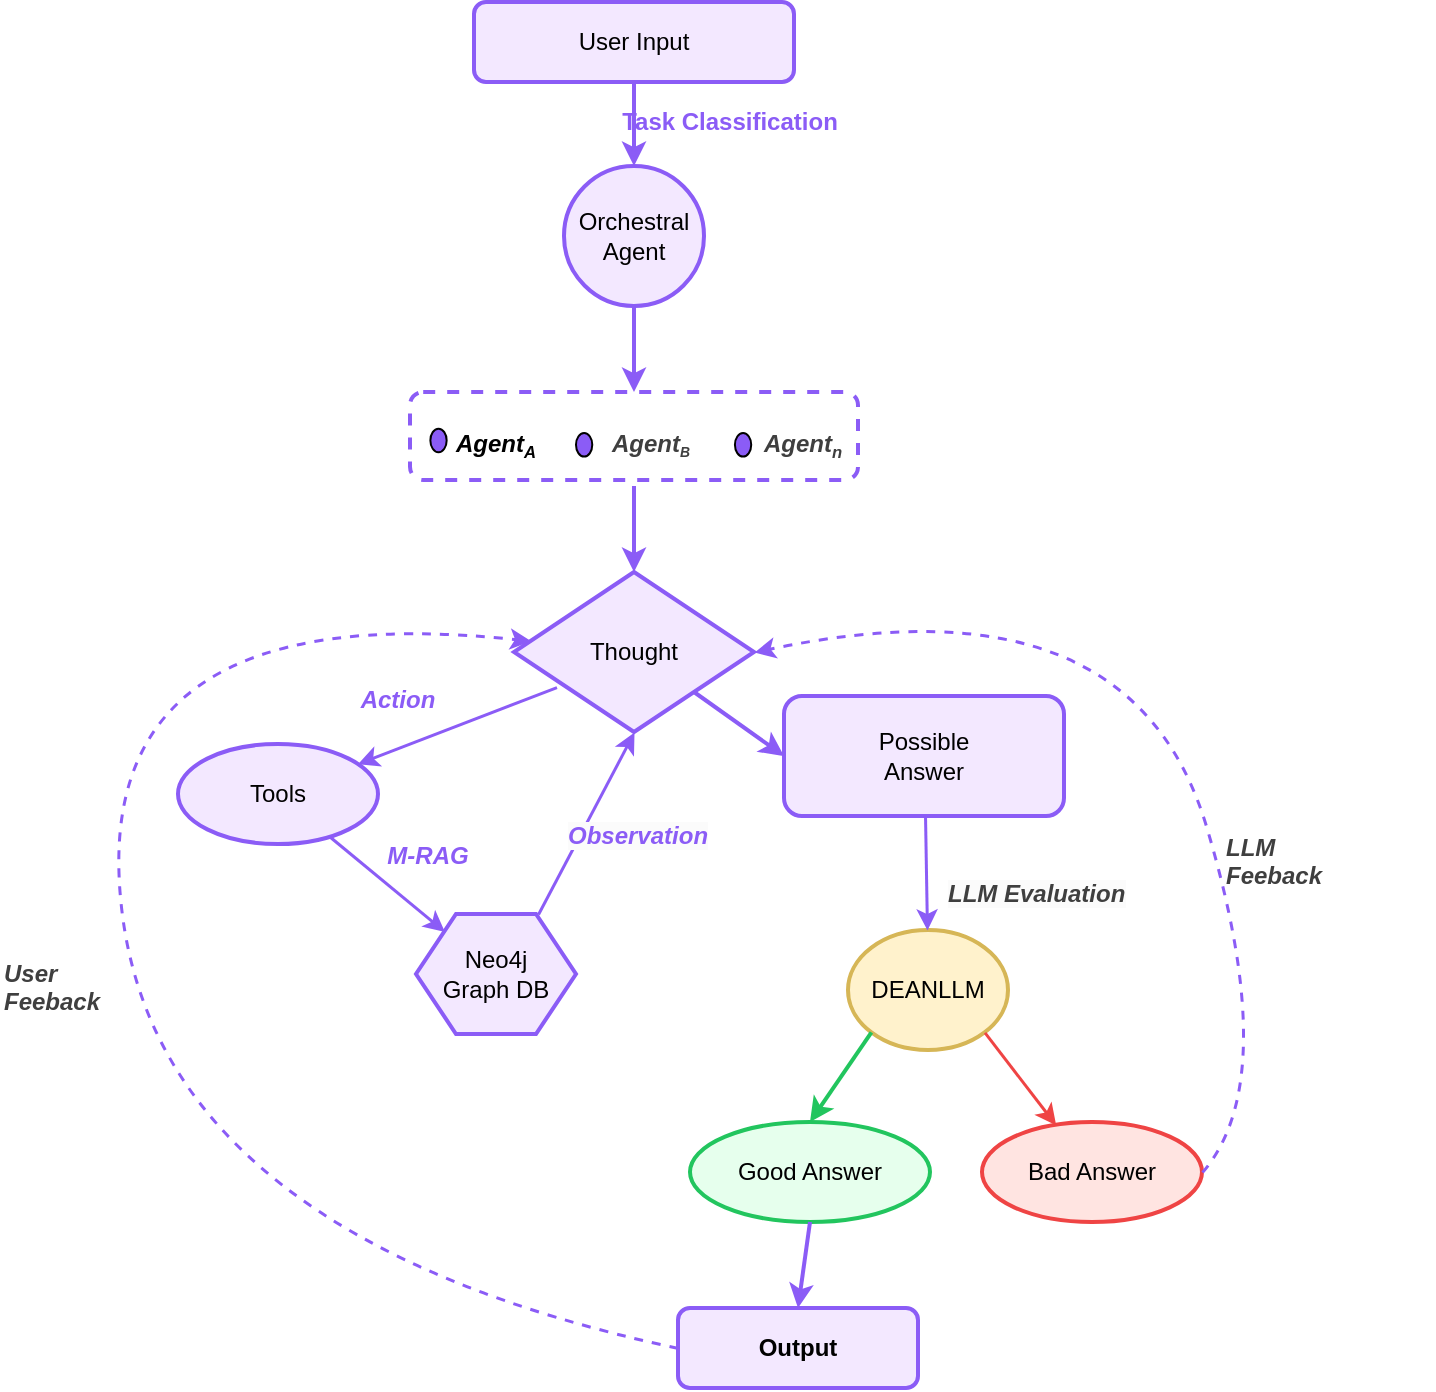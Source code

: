 <mxfile>
    <diagram name="AI Tutor Agent Workflow" id="0">
        <mxGraphModel dx="576" dy="723" grid="0" gridSize="10" guides="1" tooltips="1" connect="1" arrows="1" fold="1" page="1" pageScale="1" pageWidth="1100" pageHeight="850" background="#FFFFFF" math="0" shadow="0" adaptiveColors="auto">
            <root>
                <mxCell id="0"/>
                <mxCell id="1" parent="0"/>
                <mxCell id="n_userinput" value="User Input" style="rounded=1;whiteSpace=wrap;html=1;strokeWidth=2;fillColor=#F3E8FF;strokeColor=#8B5CF6;" parent="1" vertex="1">
                    <mxGeometry x="331" y="66" width="160" height="40" as="geometry"/>
                </mxCell>
                <mxCell id="n_classification_label" value="&lt;b&gt;Task Classification&lt;/b&gt;" style="text;html=1;strokeColor=none;fillColor=none;align=center;verticalAlign=middle;whiteSpace=wrap;rounded=0;fontColor=#8B5CF6;" parent="1" vertex="1">
                    <mxGeometry x="379" y="116" width="160" height="20" as="geometry"/>
                </mxCell>
                <mxCell id="n_agent" value="Orchestral Agent" style="ellipse;whiteSpace=wrap;html=1;strokeWidth=2;fillColor=#F3E8FF;strokeColor=#8B5CF6;" parent="1" vertex="1">
                    <mxGeometry x="376" y="148" width="70" height="70" as="geometry"/>
                </mxCell>
                <mxCell id="g_models" value="" style="group;rounded=1;whiteSpace=wrap;html=1;strokeWidth=2;fillColor=none;strokeColor=#8B5CF6;dashed=1;" parent="1" vertex="1">
                    <mxGeometry x="299" y="261" width="224" height="44" as="geometry"/>
                </mxCell>
                <mxCell id="n_finetuned" value="" style="ellipse;whiteSpace=wrap;html=1;strokeWidth=1;fillColor=#8B5CF6;" parent="g_models" vertex="1">
                    <mxGeometry x="10.182" y="18.333" width="8.145" height="11.733" as="geometry"/>
                </mxCell>
                <mxCell id="n_model2" value="" style="ellipse;whiteSpace=wrap;html=1;strokeWidth=1;fillColor=#8B5CF6;" parent="g_models" vertex="1">
                    <mxGeometry x="82.995" y="20.533" width="8.145" height="11.733" as="geometry"/>
                </mxCell>
                <mxCell id="n_model3" value="" style="ellipse;whiteSpace=wrap;html=1;strokeWidth=1;fillColor=#8B5CF6;" parent="g_models" vertex="1">
                    <mxGeometry x="162.462" y="20.533" width="8.145" height="11.733" as="geometry"/>
                </mxCell>
                <mxCell id="22" value="&lt;div style=&quot;text-align: center;&quot;&gt;&lt;span style=&quot;background-color: transparent;&quot;&gt;&lt;b&gt;&lt;i&gt;Agent&lt;span style=&quot;font-size: 10px;&quot;&gt;&lt;sub&gt;A&lt;/sub&gt;&lt;/span&gt;&amp;nbsp;&lt;/i&gt;&lt;/b&gt;&lt;/span&gt;&lt;/div&gt;" style="text;whiteSpace=wrap;html=1;" parent="g_models" vertex="1">
                    <mxGeometry x="21.332" y="11.737" width="50.909" height="29.333" as="geometry"/>
                </mxCell>
                <mxCell id="23" value="&lt;b style=&quot;color: rgb(63, 63, 63); scrollbar-color: rgb(226, 226, 226) rgb(251, 251, 251); text-align: center;&quot;&gt;&lt;i style=&quot;color: rgb(63, 63, 63); scrollbar-color: rgb(226, 226, 226) rgb(251, 251, 251);&quot;&gt;Agent&lt;span style=&quot;font-size: 8.333px;&quot;&gt;&lt;sub&gt;B&lt;/sub&gt;&lt;/span&gt;&lt;/i&gt;&lt;/b&gt;" style="text;whiteSpace=wrap;html=1;" parent="g_models" vertex="1">
                    <mxGeometry x="99.001" y="11.74" width="38.183" height="29.07" as="geometry"/>
                </mxCell>
                <mxCell id="59" value="&lt;b style=&quot;color: rgb(63, 63, 63); scrollbar-color: rgb(226, 226, 226) rgb(251, 251, 251); text-align: center;&quot;&gt;&lt;i style=&quot;color: rgb(63, 63, 63); scrollbar-color: rgb(226, 226, 226) rgb(251, 251, 251);&quot;&gt;Agent&lt;span style=&quot;font-size: 10px;&quot;&gt;&lt;sub&gt;n&lt;/sub&gt;&lt;/span&gt;&lt;/i&gt;&lt;/b&gt;" style="text;whiteSpace=wrap;html=1;" parent="g_models" vertex="1">
                    <mxGeometry x="174.772" y="11.737" width="41.364" height="26.4" as="geometry"/>
                </mxCell>
                <mxCell id="n_thought" value="Thought" style="rhombus;whiteSpace=wrap;html=1;strokeWidth=2;fillColor=#F3E8FF;strokeColor=#8B5CF6;" parent="1" vertex="1">
                    <mxGeometry x="351" y="351" width="120" height="80" as="geometry"/>
                </mxCell>
                <mxCell id="n_action_label" value="&lt;b&gt;Action&lt;/b&gt;" style="text;html=1;strokeColor=none;fillColor=none;align=center;verticalAlign=middle;whiteSpace=wrap;rounded=0;fontColor=#8B5CF6;fontStyle=2;" parent="1" vertex="1">
                    <mxGeometry x="268" y="405" width="50" height="20" as="geometry"/>
                </mxCell>
                <mxCell id="n_tool" value="Tools" style="ellipse;whiteSpace=wrap;html=1;strokeWidth=2;fillColor=#F3E8FF;strokeColor=#8B5CF6;" parent="1" vertex="1">
                    <mxGeometry x="183" y="437" width="100" height="50" as="geometry"/>
                </mxCell>
                <mxCell id="n_neo4j" value="Neo4j&#xa;Graph DB" style="shape=hexagon;perimeter=hexagonPerimeter2;whiteSpace=wrap;html=1;fixedSize=1;strokeWidth=2;fillColor=#F3E8FF;strokeColor=#8B5CF6;" parent="1" vertex="1">
                    <mxGeometry x="302" y="522" width="80" height="60" as="geometry"/>
                </mxCell>
                <mxCell id="n_possible_answer" value="Possible&#xa;Answer" style="rounded=1;whiteSpace=wrap;html=1;strokeWidth=2;fillColor=#F3E8FF;strokeColor=#8B5CF6;" parent="1" vertex="1">
                    <mxGeometry x="486" y="413" width="140" height="60" as="geometry"/>
                </mxCell>
                <mxCell id="n_dean" value="DEANLLM" style="ellipse;whiteSpace=wrap;html=1;strokeWidth=2;fillColor=#fff2cc;strokeColor=#d6b656;" parent="1" vertex="1">
                    <mxGeometry x="518" y="530" width="80" height="60" as="geometry"/>
                </mxCell>
                <mxCell id="n_bad_answer" value="Bad Answer" style="ellipse;whiteSpace=wrap;html=1;strokeWidth=2;fillColor=#FFE4E1;strokeColor=#EF4444;gradientColor=none;shadow=0;" parent="1" vertex="1">
                    <mxGeometry x="585" y="626" width="110" height="50" as="geometry"/>
                </mxCell>
                <mxCell id="n_good_answer" value="Good Answer" style="ellipse;whiteSpace=wrap;html=1;strokeWidth=2;fillColor=#E6FFED;strokeColor=#22C55E;" parent="1" vertex="1">
                    <mxGeometry x="439" y="626" width="120" height="50" as="geometry"/>
                </mxCell>
                <mxCell id="n_output" value="Output" style="rounded=1;whiteSpace=wrap;html=1;strokeWidth=2;fillColor=#F3E8FF;strokeColor=#8B5CF6;fontStyle=1;" parent="1" vertex="1">
                    <mxGeometry x="433" y="719" width="120" height="40" as="geometry"/>
                </mxCell>
                <mxCell id="e1" style="endArrow=classic;strokeWidth=2;strokeColor=#8B5CF6;" parent="1" source="n_userinput" target="n_agent" edge="1">
                    <mxGeometry relative="1" as="geometry"/>
                </mxCell>
                <mxCell id="e2" style="endArrow=classic;strokeWidth=2;strokeColor=#8B5CF6;entryX=0.5;entryY=0;entryDx=0;entryDy=0;" parent="1" source="n_agent" target="g_models" edge="1">
                    <mxGeometry relative="1" as="geometry">
                        <mxPoint x="401" y="248" as="targetPoint"/>
                    </mxGeometry>
                </mxCell>
                <mxCell id="e3" style="endArrow=classic;strokeWidth=2;strokeColor=#8B5CF6;" parent="1" target="n_thought" edge="1">
                    <mxGeometry relative="1" as="geometry">
                        <mxPoint x="411" y="308" as="sourcePoint"/>
                        <mxPoint x="150" y="320" as="targetPoint"/>
                    </mxGeometry>
                </mxCell>
                <mxCell id="e4" style="endArrow=classic;strokeWidth=1.5;strokeColor=#8B5CF6;exitX=0.177;exitY=0.719;exitDx=0;exitDy=0;exitPerimeter=0;" parent="1" source="n_thought" target="n_tool" edge="1">
                    <mxGeometry relative="1" as="geometry"/>
                </mxCell>
                <mxCell id="e5" style="endArrow=classic;strokeWidth=1.5;strokeColor=#8B5CF6;" parent="1" source="n_tool" target="n_neo4j" edge="1">
                    <mxGeometry relative="1" as="geometry"/>
                </mxCell>
                <mxCell id="e8" style="endArrow=classic;strokeWidth=1.5;strokeColor=#8B5CF6;" parent="1" source="n_possible_answer" target="n_dean" edge="1">
                    <mxGeometry relative="1" as="geometry"/>
                </mxCell>
                <mxCell id="e10" style="endArrow=classic;strokeWidth=1.5;strokeColor=#EF4444;exitX=1;exitY=1;exitDx=0;exitDy=0;" parent="1" source="n_dean" target="n_bad_answer" edge="1">
                    <mxGeometry relative="1" as="geometry">
                        <mxPoint x="465" y="620" as="sourcePoint"/>
                    </mxGeometry>
                </mxCell>
                <mxCell id="e_feedback" style="endArrow=classic;strokeWidth=1.5;strokeColor=#8B5CF6;dashed=1;curved=1;exitX=0;exitY=0.5;exitDx=0;exitDy=0;" parent="1" source="n_output" target="n_thought" edge="1">
                    <mxGeometry relative="1" as="geometry">
                        <Array as="points">
                            <mxPoint x="176" y="684"/>
                            <mxPoint x="134" y="361"/>
                        </Array>
                    </mxGeometry>
                </mxCell>
                <mxCell id="8" value="&lt;b&gt;M-RAG&lt;/b&gt;" style="text;html=1;strokeColor=none;fillColor=none;align=center;verticalAlign=middle;whiteSpace=wrap;rounded=0;fontColor=#8B5CF6;fontStyle=2;" parent="1" vertex="1">
                    <mxGeometry x="283" y="483" width="50" height="20" as="geometry"/>
                </mxCell>
                <mxCell id="9" style="endArrow=classic;strokeWidth=1.5;strokeColor=#8B5CF6;entryX=0.5;entryY=1;entryDx=0;entryDy=0;exitX=0.763;exitY=0;exitDx=0;exitDy=0;exitPerimeter=0;" parent="1" source="n_neo4j" target="n_thought" edge="1">
                    <mxGeometry relative="1" as="geometry">
                        <mxPoint x="180" y="580" as="sourcePoint"/>
                        <mxPoint x="149" y="595" as="targetPoint"/>
                    </mxGeometry>
                </mxCell>
                <mxCell id="10" value="&lt;span style=&quot;color: rgb(139, 92, 246); font-family: Helvetica; font-size: 12px; font-style: italic; font-variant-ligatures: normal; font-variant-caps: normal; letter-spacing: normal; orphans: 2; text-align: center; text-indent: 0px; text-transform: none; widows: 2; word-spacing: 0px; -webkit-text-stroke-width: 0px; white-space: normal; background-color: rgb(251, 251, 251); text-decoration-thickness: initial; text-decoration-style: initial; text-decoration-color: initial; float: none; display: inline !important;&quot;&gt;&lt;b&gt;Observation&lt;/b&gt;&lt;/span&gt;&lt;div&gt;&lt;span style=&quot;color: rgb(139, 92, 246); font-family: Helvetica; font-size: 12px; font-style: italic; font-variant-ligatures: normal; font-variant-caps: normal; font-weight: 400; letter-spacing: normal; orphans: 2; text-align: center; text-indent: 0px; text-transform: none; widows: 2; word-spacing: 0px; -webkit-text-stroke-width: 0px; white-space: normal; background-color: rgb(251, 251, 251); text-decoration-thickness: initial; text-decoration-style: initial; text-decoration-color: initial; float: none; display: inline !important;&quot;&gt;&lt;br&gt;&lt;/span&gt;&lt;/div&gt;" style="text;whiteSpace=wrap;html=1;" parent="1" vertex="1">
                    <mxGeometry x="376" y="469" width="70" height="40" as="geometry"/>
                </mxCell>
                <mxCell id="11" style="endArrow=classic;strokeWidth=2;strokeColor=#8B5CF6;exitX=1;exitY=1;exitDx=0;exitDy=0;entryX=0;entryY=0.5;entryDx=0;entryDy=0;" parent="1" source="n_thought" target="n_possible_answer" edge="1">
                    <mxGeometry relative="1" as="geometry">
                        <mxPoint x="355" y="270" as="sourcePoint"/>
                        <mxPoint x="203" y="352" as="targetPoint"/>
                    </mxGeometry>
                </mxCell>
                <mxCell id="15" style="endArrow=classic;strokeWidth=2;strokeColor=#22C55E;entryX=0.5;entryY=0;entryDx=0;entryDy=0;exitX=0;exitY=1;exitDx=0;exitDy=0;" parent="1" source="n_dean" target="n_good_answer" edge="1">
                    <mxGeometry relative="1" as="geometry">
                        <mxPoint x="529.5" y="513" as="sourcePoint"/>
                        <mxPoint x="560" y="640" as="targetPoint"/>
                    </mxGeometry>
                </mxCell>
                <mxCell id="16" style="endArrow=classic;strokeWidth=2;strokeColor=#8B5CF6;exitX=0.5;exitY=1;exitDx=0;exitDy=0;entryX=0.5;entryY=0;entryDx=0;entryDy=0;" parent="1" source="n_good_answer" target="n_output" edge="1">
                    <mxGeometry relative="1" as="geometry">
                        <mxPoint x="420" y="740" as="sourcePoint"/>
                        <mxPoint x="650" y="750" as="targetPoint"/>
                    </mxGeometry>
                </mxCell>
                <mxCell id="46" value="&lt;b style=&quot;forced-color-adjust: none; color: rgb(63, 63, 63); scrollbar-color: rgb(226, 226, 226) rgb(251, 251, 251); font-family: Helvetica; font-size: 12px; font-style: italic; font-variant-ligatures: normal; font-variant-caps: normal; letter-spacing: normal; orphans: 2; text-align: center; text-indent: 0px; text-transform: none; widows: 2; word-spacing: 0px; -webkit-text-stroke-width: 0px; white-space: normal; text-decoration-thickness: initial; text-decoration-style: initial; text-decoration-color: initial;&quot;&gt;User Feeback&lt;/b&gt;" style="text;whiteSpace=wrap;html=1;" parent="1" vertex="1">
                    <mxGeometry x="94" y="538" width="65" height="36" as="geometry"/>
                </mxCell>
                <mxCell id="49" style="endArrow=classic;strokeWidth=1.5;strokeColor=#8B5CF6;dashed=1;curved=1;exitX=1;exitY=0.5;exitDx=0;exitDy=0;entryX=1;entryY=0.5;entryDx=0;entryDy=0;" parent="1" source="n_bad_answer" target="n_thought" edge="1">
                    <mxGeometry relative="1" as="geometry">
                        <Array as="points">
                            <mxPoint x="735" y="605"/>
                            <mxPoint x="659" y="351"/>
                        </Array>
                        <mxPoint x="843" y="687" as="sourcePoint"/>
                        <mxPoint x="812" y="310" as="targetPoint"/>
                    </mxGeometry>
                </mxCell>
                <mxCell id="55" value="&lt;b style=&quot;forced-color-adjust: none; color: rgb(63, 63, 63); scrollbar-color: rgb(226, 226, 226) rgb(251, 251, 251); font-family: Helvetica; font-size: 12px; font-variant-ligatures: normal; font-variant-caps: normal; letter-spacing: normal; orphans: 2; text-indent: 0px; text-transform: none; widows: 2; word-spacing: 0px; -webkit-text-stroke-width: 0px; white-space: normal; text-decoration-thickness: initial; text-decoration-style: initial; text-decoration-color: initial; font-style: italic; text-align: center; background-color: light-dark(#ffffff, var(--ge-dark-color, #121212));&quot;&gt;LLM&amp;nbsp;&lt;/b&gt;&lt;div&gt;&lt;b style=&quot;forced-color-adjust: none; color: rgb(63, 63, 63); scrollbar-color: rgb(226, 226, 226) rgb(251, 251, 251); font-family: Helvetica; font-size: 12px; font-variant-ligatures: normal; font-variant-caps: normal; letter-spacing: normal; orphans: 2; text-indent: 0px; text-transform: none; widows: 2; word-spacing: 0px; -webkit-text-stroke-width: 0px; white-space: normal; text-decoration-thickness: initial; text-decoration-style: initial; text-decoration-color: initial; font-style: italic; text-align: center; background-color: light-dark(#ffffff, var(--ge-dark-color, #121212));&quot;&gt;Feeback&lt;/b&gt;&lt;/div&gt;" style="text;whiteSpace=wrap;html=1;" parent="1" vertex="1">
                    <mxGeometry x="705" y="475" width="106" height="36" as="geometry"/>
                </mxCell>
                <mxCell id="63" value="&lt;span style=&quot;forced-color-adjust: none; color: rgb(139, 92, 246); scrollbar-color: rgb(226, 226, 226) rgb(251, 251, 251); font-family: Helvetica; font-size: 12px; font-variant-ligatures: normal; font-variant-caps: normal; font-weight: 400; letter-spacing: normal; orphans: 2; text-indent: 0px; text-transform: none; widows: 2; word-spacing: 0px; -webkit-text-stroke-width: 0px; white-space: normal; text-decoration-thickness: initial; text-decoration-style: initial; text-decoration-color: initial; font-style: italic; text-align: center; background-color: rgb(251, 251, 251); float: none; display: inline !important;&quot;&gt;&lt;b style=&quot;forced-color-adjust: none; color: rgb(63, 63, 63); scrollbar-color: rgb(226, 226, 226) rgb(251, 251, 251);&quot;&gt;LLM Evaluation&lt;/b&gt;&lt;/span&gt;" style="text;whiteSpace=wrap;html=1;" vertex="1" parent="1">
                    <mxGeometry x="566" y="498" width="98" height="36" as="geometry"/>
                </mxCell>
            </root>
        </mxGraphModel>
    </diagram>
</mxfile>
